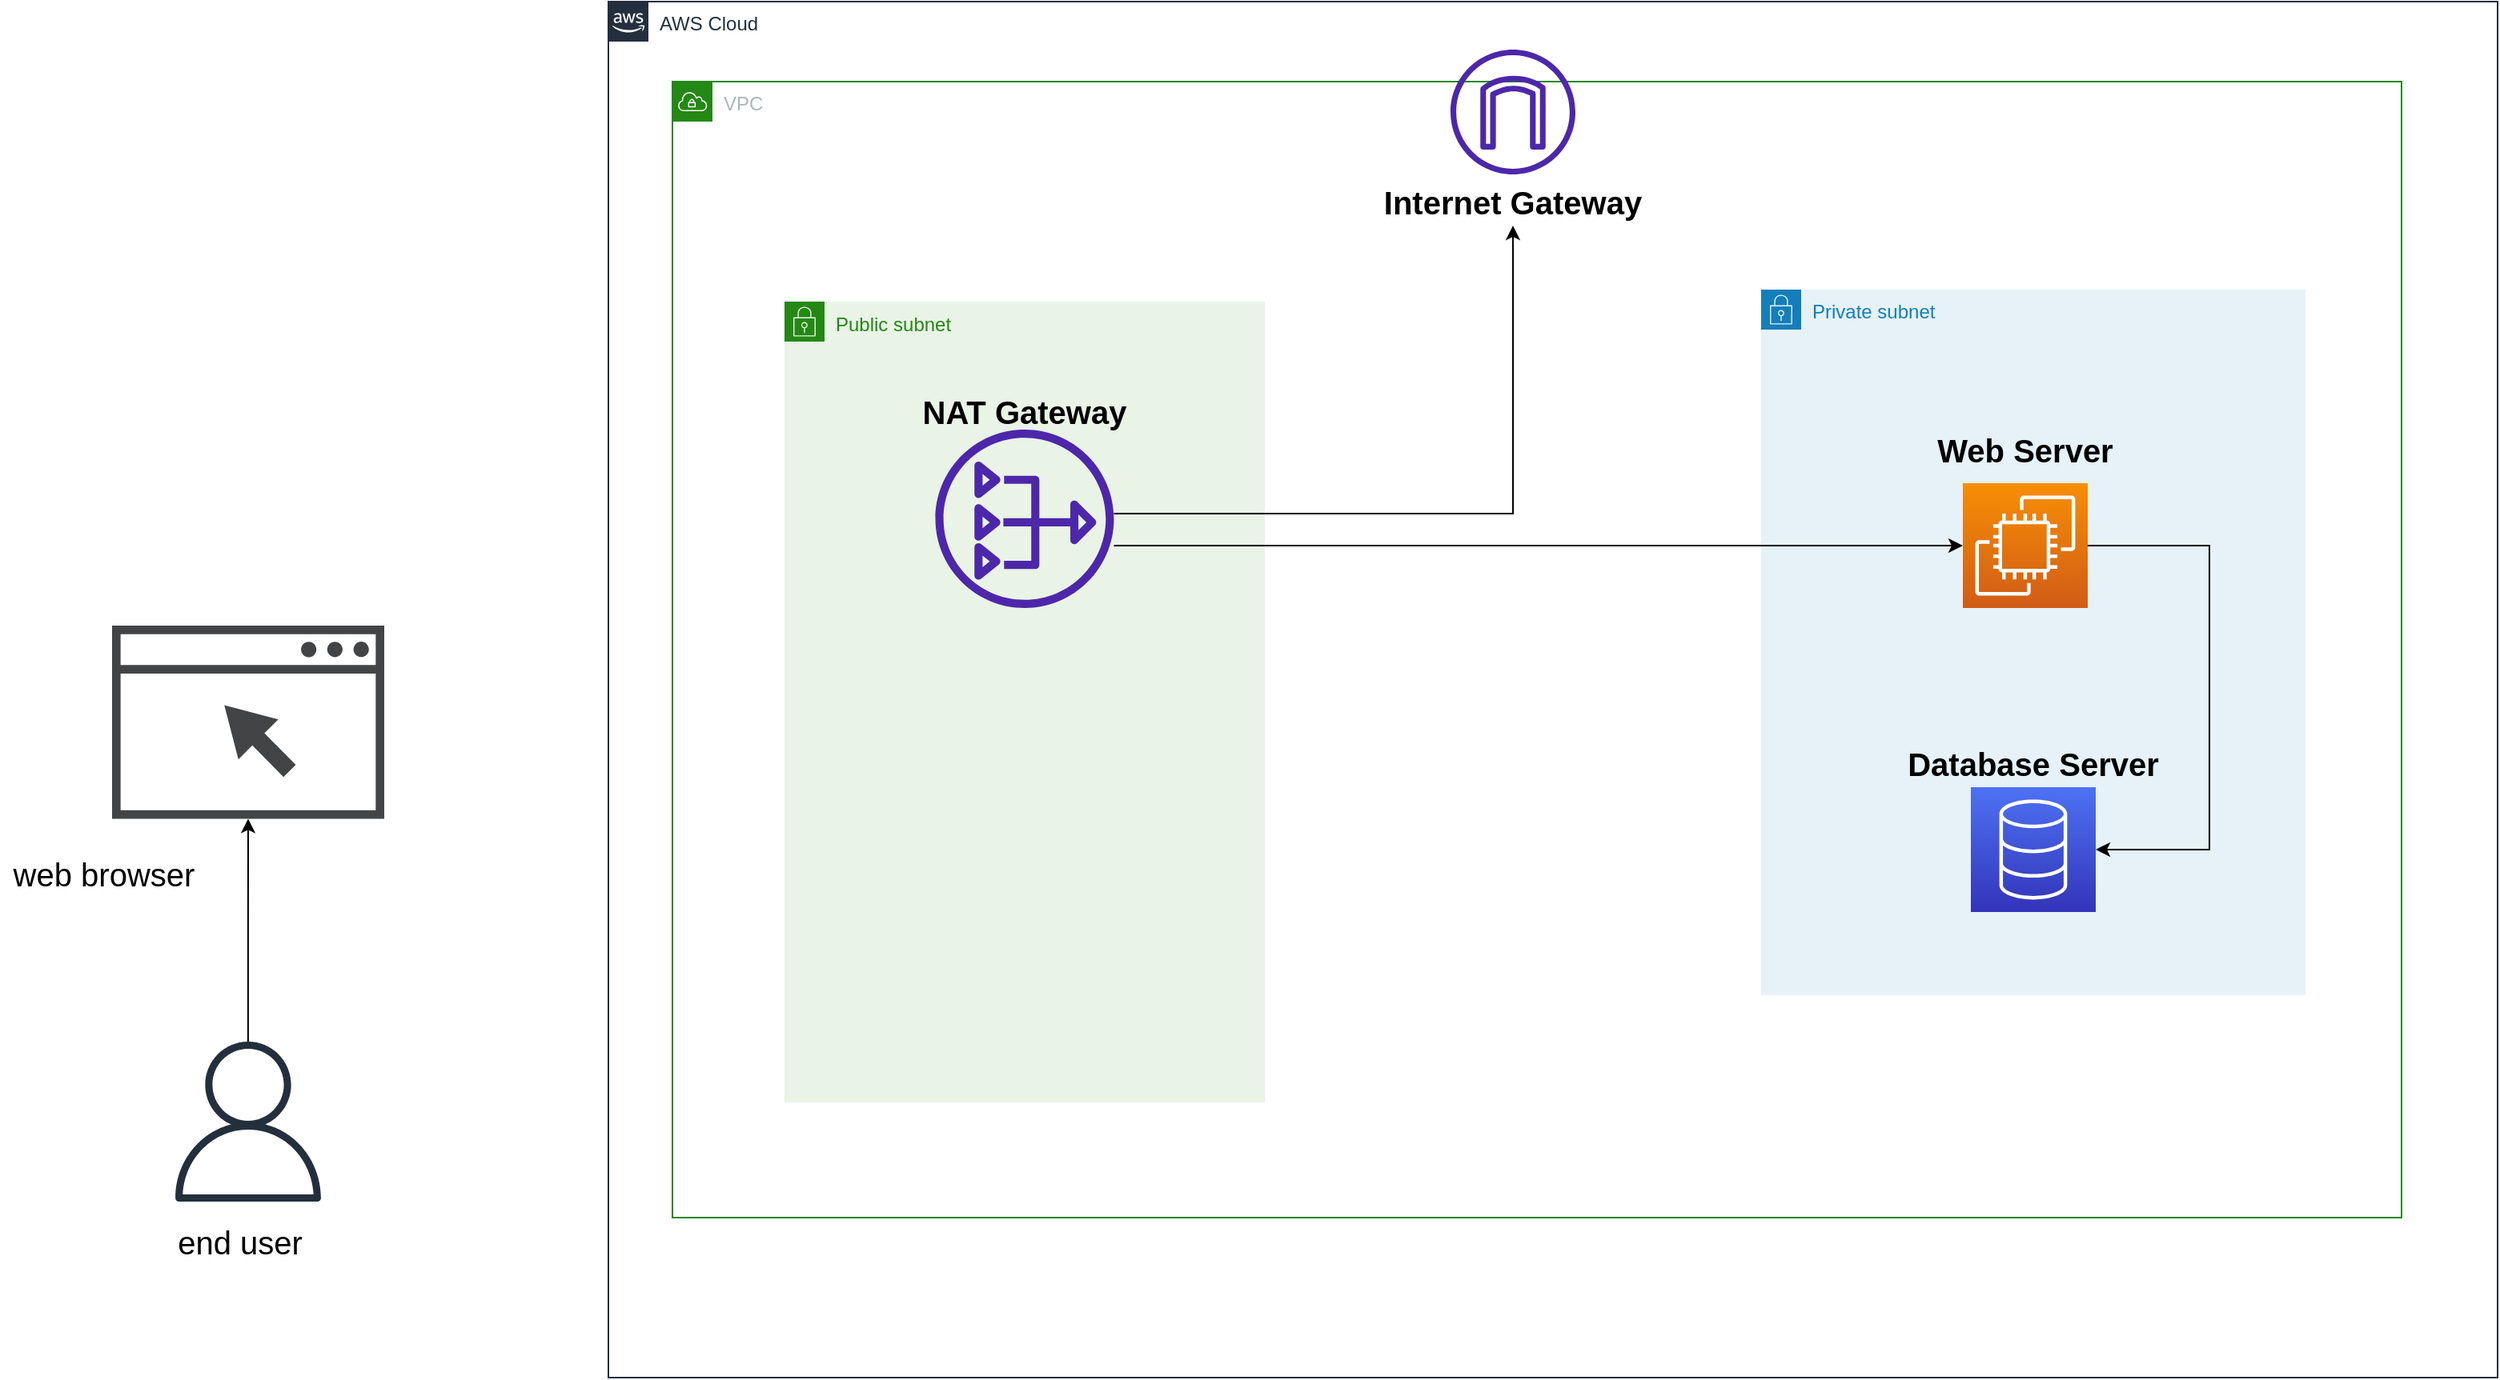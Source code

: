 <mxfile version="15.9.6" type="github">
  <diagram id="Ht1M8jgEwFfnCIfOTk4-" name="System_Architecture">
    <mxGraphModel dx="2307" dy="1287" grid="1" gridSize="10" guides="0" tooltips="1" connect="1" arrows="1" fold="1" page="1" pageScale="1" pageWidth="1200" pageHeight="1600" math="0" shadow="0">
      <root>
        <mxCell id="0" />
        <mxCell id="1" parent="0" />
        <mxCell id="UEzPUAAOIrF-is8g5C7q-74" value="AWS Cloud" style="points=[[0,0],[0.25,0],[0.5,0],[0.75,0],[1,0],[1,0.25],[1,0.5],[1,0.75],[1,1],[0.75,1],[0.5,1],[0.25,1],[0,1],[0,0.75],[0,0.5],[0,0.25]];outlineConnect=0;gradientColor=none;html=1;whiteSpace=wrap;fontSize=12;fontStyle=0;shape=mxgraph.aws4.group;grIcon=mxgraph.aws4.group_aws_cloud_alt;strokeColor=#232F3E;fillColor=none;verticalAlign=top;align=left;spacingLeft=30;fontColor=#232F3E;dashed=0;labelBackgroundColor=#ffffff;container=1;pointerEvents=0;collapsible=0;recursiveResize=0;" parent="1" vertex="1">
          <mxGeometry x="810" y="260" width="1180" height="860" as="geometry" />
        </mxCell>
        <mxCell id="8yCiKGK4ImTPcXLrInO2-6" value="VPC" style="points=[[0,0],[0.25,0],[0.5,0],[0.75,0],[1,0],[1,0.25],[1,0.5],[1,0.75],[1,1],[0.75,1],[0.5,1],[0.25,1],[0,1],[0,0.75],[0,0.5],[0,0.25]];outlineConnect=0;gradientColor=none;html=1;whiteSpace=wrap;fontSize=12;fontStyle=0;container=1;pointerEvents=0;collapsible=0;recursiveResize=0;shape=mxgraph.aws4.group;grIcon=mxgraph.aws4.group_vpc;strokeColor=#248814;fillColor=none;verticalAlign=top;align=left;spacingLeft=30;fontColor=#AAB7B8;dashed=0;" parent="UEzPUAAOIrF-is8g5C7q-74" vertex="1">
          <mxGeometry x="40" y="50" width="1080" height="710" as="geometry" />
        </mxCell>
        <mxCell id="8yCiKGK4ImTPcXLrInO2-8" value="Internet Gateway" style="text;html=1;strokeColor=none;fillColor=none;align=center;verticalAlign=middle;whiteSpace=wrap;rounded=0;fontStyle=1;fontSize=20;" parent="8yCiKGK4ImTPcXLrInO2-6" vertex="1">
          <mxGeometry x="430" y="60" width="190" height="30" as="geometry" />
        </mxCell>
        <mxCell id="8yCiKGK4ImTPcXLrInO2-7" value="" style="sketch=0;outlineConnect=0;fontColor=#232F3E;gradientColor=none;fillColor=#4D27AA;strokeColor=none;dashed=0;verticalLabelPosition=bottom;verticalAlign=top;align=center;html=1;fontSize=12;fontStyle=0;aspect=fixed;pointerEvents=1;shape=mxgraph.aws4.internet_gateway;" parent="8yCiKGK4ImTPcXLrInO2-6" vertex="1">
          <mxGeometry x="486" y="-20" width="78" height="78" as="geometry" />
        </mxCell>
        <mxCell id="8yCiKGK4ImTPcXLrInO2-9" value="Public subnet" style="points=[[0,0],[0.25,0],[0.5,0],[0.75,0],[1,0],[1,0.25],[1,0.5],[1,0.75],[1,1],[0.75,1],[0.5,1],[0.25,1],[0,1],[0,0.75],[0,0.5],[0,0.25]];outlineConnect=0;gradientColor=none;html=1;whiteSpace=wrap;fontSize=12;fontStyle=0;container=1;pointerEvents=0;collapsible=0;recursiveResize=0;shape=mxgraph.aws4.group;grIcon=mxgraph.aws4.group_security_group;grStroke=0;strokeColor=#248814;fillColor=#E9F3E6;verticalAlign=top;align=left;spacingLeft=30;fontColor=#248814;dashed=0;" parent="8yCiKGK4ImTPcXLrInO2-6" vertex="1">
          <mxGeometry x="70" y="137.5" width="300" height="500.5" as="geometry" />
        </mxCell>
        <mxCell id="8yCiKGK4ImTPcXLrInO2-13" value="" style="sketch=0;outlineConnect=0;fontColor=#232F3E;gradientColor=none;fillColor=#4D27AA;strokeColor=none;dashed=0;verticalLabelPosition=bottom;verticalAlign=top;align=center;html=1;fontSize=12;fontStyle=0;aspect=fixed;pointerEvents=1;shape=mxgraph.aws4.nat_gateway;" parent="8yCiKGK4ImTPcXLrInO2-9" vertex="1">
          <mxGeometry x="94.25" y="80" width="111.5" height="111.5" as="geometry" />
        </mxCell>
        <mxCell id="8yCiKGK4ImTPcXLrInO2-14" value="NAT Gateway" style="text;html=1;strokeColor=none;fillColor=none;align=center;verticalAlign=middle;whiteSpace=wrap;rounded=0;fontStyle=1;fontSize=20;" parent="8yCiKGK4ImTPcXLrInO2-9" vertex="1">
          <mxGeometry x="75" y="52.5" width="150" height="32.5" as="geometry" />
        </mxCell>
        <mxCell id="8yCiKGK4ImTPcXLrInO2-10" value="Private subnet" style="points=[[0,0],[0.25,0],[0.5,0],[0.75,0],[1,0],[1,0.25],[1,0.5],[1,0.75],[1,1],[0.75,1],[0.5,1],[0.25,1],[0,1],[0,0.75],[0,0.5],[0,0.25]];outlineConnect=0;gradientColor=none;html=1;whiteSpace=wrap;fontSize=12;fontStyle=0;container=1;pointerEvents=0;collapsible=0;recursiveResize=0;shape=mxgraph.aws4.group;grIcon=mxgraph.aws4.group_security_group;grStroke=0;strokeColor=#147EBA;fillColor=#E6F2F8;verticalAlign=top;align=left;spacingLeft=30;fontColor=#147EBA;dashed=0;" parent="8yCiKGK4ImTPcXLrInO2-6" vertex="1">
          <mxGeometry x="680" y="130" width="340" height="441" as="geometry" />
        </mxCell>
        <mxCell id="8yCiKGK4ImTPcXLrInO2-18" style="edgeStyle=orthogonalEdgeStyle;rounded=0;orthogonalLoop=1;jettySize=auto;html=1;exitX=1;exitY=0.5;exitDx=0;exitDy=0;exitPerimeter=0;entryX=1;entryY=0.5;entryDx=0;entryDy=0;entryPerimeter=0;fontSize=20;" parent="8yCiKGK4ImTPcXLrInO2-10" source="8yCiKGK4ImTPcXLrInO2-2" target="8yCiKGK4ImTPcXLrInO2-4" edge="1">
          <mxGeometry relative="1" as="geometry">
            <Array as="points">
              <mxPoint x="280" y="160" />
              <mxPoint x="280" y="350" />
            </Array>
          </mxGeometry>
        </mxCell>
        <mxCell id="8yCiKGK4ImTPcXLrInO2-2" value="" style="sketch=0;points=[[0,0,0],[0.25,0,0],[0.5,0,0],[0.75,0,0],[1,0,0],[0,1,0],[0.25,1,0],[0.5,1,0],[0.75,1,0],[1,1,0],[0,0.25,0],[0,0.5,0],[0,0.75,0],[1,0.25,0],[1,0.5,0],[1,0.75,0]];outlineConnect=0;fontColor=#232F3E;gradientColor=#F78E04;gradientDirection=north;fillColor=#D05C17;strokeColor=#ffffff;dashed=0;verticalLabelPosition=bottom;verticalAlign=top;align=center;html=1;fontSize=12;fontStyle=0;aspect=fixed;shape=mxgraph.aws4.resourceIcon;resIcon=mxgraph.aws4.ec2;" parent="8yCiKGK4ImTPcXLrInO2-10" vertex="1">
          <mxGeometry x="126" y="121" width="78" height="78" as="geometry" />
        </mxCell>
        <mxCell id="8yCiKGK4ImTPcXLrInO2-3" value="Web Server" style="text;html=1;strokeColor=none;fillColor=none;align=center;verticalAlign=middle;whiteSpace=wrap;rounded=0;fontStyle=1;fontSize=20;" parent="8yCiKGK4ImTPcXLrInO2-10" vertex="1">
          <mxGeometry x="90" y="90" width="150" height="20" as="geometry" />
        </mxCell>
        <mxCell id="8yCiKGK4ImTPcXLrInO2-4" value="" style="sketch=0;points=[[0,0,0],[0.25,0,0],[0.5,0,0],[0.75,0,0],[1,0,0],[0,1,0],[0.25,1,0],[0.5,1,0],[0.75,1,0],[1,1,0],[0,0.25,0],[0,0.5,0],[0,0.75,0],[1,0.25,0],[1,0.5,0],[1,0.75,0]];outlineConnect=0;fontColor=#232F3E;gradientColor=#4D72F3;gradientDirection=north;fillColor=#3334B9;strokeColor=#ffffff;dashed=0;verticalLabelPosition=bottom;verticalAlign=top;align=center;html=1;fontSize=12;fontStyle=0;aspect=fixed;shape=mxgraph.aws4.resourceIcon;resIcon=mxgraph.aws4.database;" parent="8yCiKGK4ImTPcXLrInO2-10" vertex="1">
          <mxGeometry x="131" y="311" width="78" height="78" as="geometry" />
        </mxCell>
        <mxCell id="8yCiKGK4ImTPcXLrInO2-5" value="Database Server" style="text;html=1;strokeColor=none;fillColor=none;align=center;verticalAlign=middle;whiteSpace=wrap;rounded=0;fontStyle=1;fontSize=20;" parent="8yCiKGK4ImTPcXLrInO2-10" vertex="1">
          <mxGeometry x="80" y="281" width="180" height="30" as="geometry" />
        </mxCell>
        <mxCell id="8yCiKGK4ImTPcXLrInO2-19" style="edgeStyle=orthogonalEdgeStyle;rounded=0;orthogonalLoop=1;jettySize=auto;html=1;entryX=0;entryY=0.5;entryDx=0;entryDy=0;entryPerimeter=0;fontSize=20;" parent="8yCiKGK4ImTPcXLrInO2-6" source="8yCiKGK4ImTPcXLrInO2-13" target="8yCiKGK4ImTPcXLrInO2-2" edge="1">
          <mxGeometry relative="1" as="geometry">
            <Array as="points">
              <mxPoint x="395" y="290" />
              <mxPoint x="395" y="290" />
            </Array>
          </mxGeometry>
        </mxCell>
        <mxCell id="8yCiKGK4ImTPcXLrInO2-20" style="edgeStyle=orthogonalEdgeStyle;rounded=0;orthogonalLoop=1;jettySize=auto;html=1;entryX=0.5;entryY=1;entryDx=0;entryDy=0;fontSize=20;" parent="8yCiKGK4ImTPcXLrInO2-6" source="8yCiKGK4ImTPcXLrInO2-13" target="8yCiKGK4ImTPcXLrInO2-8" edge="1">
          <mxGeometry relative="1" as="geometry">
            <Array as="points">
              <mxPoint x="525" y="270" />
            </Array>
          </mxGeometry>
        </mxCell>
        <mxCell id="QgV72DIUHpCE_W5IE3gZ-5" style="edgeStyle=orthogonalEdgeStyle;rounded=0;orthogonalLoop=1;jettySize=auto;html=1;" edge="1" parent="1" source="QgV72DIUHpCE_W5IE3gZ-2" target="QgV72DIUHpCE_W5IE3gZ-3">
          <mxGeometry relative="1" as="geometry" />
        </mxCell>
        <mxCell id="QgV72DIUHpCE_W5IE3gZ-2" value="" style="sketch=0;outlineConnect=0;fontColor=#232F3E;gradientColor=none;fillColor=#232F3D;strokeColor=none;dashed=0;verticalLabelPosition=bottom;verticalAlign=top;align=center;html=1;fontSize=12;fontStyle=0;aspect=fixed;pointerEvents=1;shape=mxgraph.aws4.user;" vertex="1" parent="1">
          <mxGeometry x="535" y="910" width="100" height="100" as="geometry" />
        </mxCell>
        <mxCell id="QgV72DIUHpCE_W5IE3gZ-3" value="" style="sketch=0;pointerEvents=1;shadow=0;dashed=0;html=1;strokeColor=none;fillColor=#434445;aspect=fixed;labelPosition=center;verticalLabelPosition=bottom;verticalAlign=top;align=center;outlineConnect=0;shape=mxgraph.vvd.web_browser;" vertex="1" parent="1">
          <mxGeometry x="500" y="650" width="170" height="120.7" as="geometry" />
        </mxCell>
        <mxCell id="QgV72DIUHpCE_W5IE3gZ-6" value="end user" style="text;html=1;strokeColor=none;fillColor=none;align=center;verticalAlign=middle;whiteSpace=wrap;rounded=0;fontSize=20;" vertex="1" parent="1">
          <mxGeometry x="530" y="1020" width="100" height="30" as="geometry" />
        </mxCell>
        <mxCell id="QgV72DIUHpCE_W5IE3gZ-26" value="web browser" style="text;html=1;strokeColor=none;fillColor=none;align=center;verticalAlign=middle;whiteSpace=wrap;rounded=0;fontSize=20;" vertex="1" parent="1">
          <mxGeometry x="430" y="790" width="130" height="30" as="geometry" />
        </mxCell>
      </root>
    </mxGraphModel>
  </diagram>
</mxfile>
